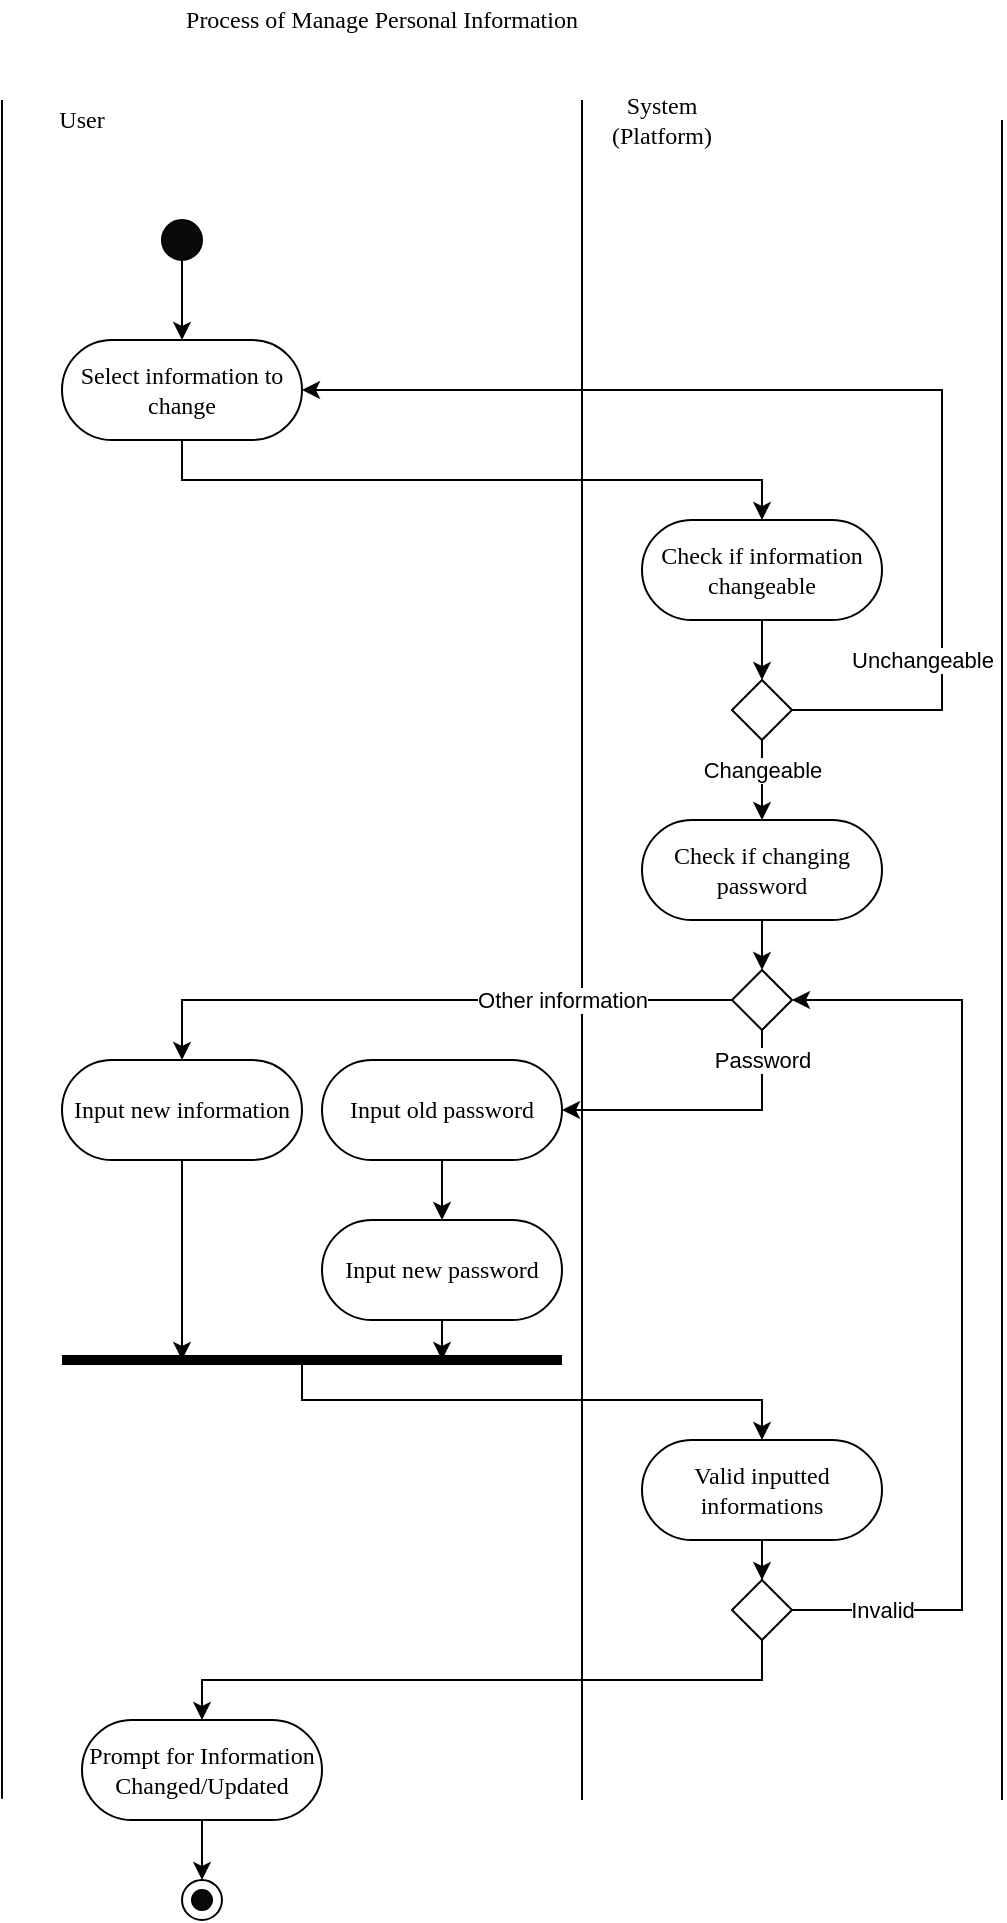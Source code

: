 <mxfile version="13.7.1" type="device"><diagram id="0EG7STp2EF_rGIm7eQaQ" name="Page-1"><mxGraphModel dx="1365" dy="705" grid="1" gridSize="10" guides="1" tooltips="1" connect="1" arrows="1" fold="1" page="1" pageScale="1" pageWidth="850" pageHeight="1100" math="0" shadow="0"><root><mxCell id="0"/><mxCell id="1" parent="0"/><mxCell id="br3GxOq8sKC3BMvjRoR--1" value="Process of Manage Personal Information" style="text;html=1;strokeColor=none;fillColor=none;align=center;verticalAlign=middle;whiteSpace=wrap;rounded=0;fontSize=12;fontFamily=Times New Roman;" parent="1" vertex="1"><mxGeometry x="50" y="50" width="380" height="20" as="geometry"/></mxCell><mxCell id="br3GxOq8sKC3BMvjRoR--2" value="User" style="text;html=1;strokeColor=none;fillColor=none;align=center;verticalAlign=middle;whiteSpace=wrap;rounded=0;fontSize=12;fontFamily=Times New Roman;" parent="1" vertex="1"><mxGeometry x="50" y="100" width="80" height="20" as="geometry"/></mxCell><mxCell id="br3GxOq8sKC3BMvjRoR--3" value="System (Platform)" style="text;html=1;strokeColor=none;fillColor=none;align=center;verticalAlign=middle;whiteSpace=wrap;rounded=0;fontSize=12;fontFamily=Times New Roman;" parent="1" vertex="1"><mxGeometry x="340" y="100" width="80" height="20" as="geometry"/></mxCell><mxCell id="br3GxOq8sKC3BMvjRoR--4" value="" style="endArrow=none;html=1;fontFamily=Times New Roman;fontSize=12;" parent="1" edge="1"><mxGeometry width="50" height="50" relative="1" as="geometry"><mxPoint x="50" y="949.429" as="sourcePoint"/><mxPoint x="50" y="100" as="targetPoint"/></mxGeometry></mxCell><mxCell id="br3GxOq8sKC3BMvjRoR--5" value="" style="endArrow=none;html=1;fontFamily=Times New Roman;fontSize=12;" parent="1" edge="1"><mxGeometry width="50" height="50" relative="1" as="geometry"><mxPoint x="340" y="950" as="sourcePoint"/><mxPoint x="340" y="100" as="targetPoint"/></mxGeometry></mxCell><mxCell id="br3GxOq8sKC3BMvjRoR--8" style="edgeStyle=orthogonalEdgeStyle;rounded=0;orthogonalLoop=1;jettySize=auto;html=1;exitX=0.5;exitY=1;exitDx=0;exitDy=0;fontFamily=Times New Roman;fontSize=12;" parent="1" source="br3GxOq8sKC3BMvjRoR--9" target="Nk5XH0BlxIZjdT5uVcar-24" edge="1"><mxGeometry relative="1" as="geometry"><mxPoint x="140" y="220" as="targetPoint"/></mxGeometry></mxCell><mxCell id="br3GxOq8sKC3BMvjRoR--9" value="" style="ellipse;whiteSpace=wrap;html=1;fontFamily=Times New Roman;fontSize=12;fillColor=#0A0A0A;" parent="1" vertex="1"><mxGeometry x="130" y="160" width="20" height="20" as="geometry"/></mxCell><mxCell id="br3GxOq8sKC3BMvjRoR--29" value="" style="endArrow=none;html=1;fontFamily=Times New Roman;fontSize=12;" parent="1" edge="1"><mxGeometry width="50" height="50" relative="1" as="geometry"><mxPoint x="550" y="950" as="sourcePoint"/><mxPoint x="550" y="110" as="targetPoint"/></mxGeometry></mxCell><mxCell id="Nk5XH0BlxIZjdT5uVcar-28" style="edgeStyle=orthogonalEdgeStyle;rounded=0;orthogonalLoop=1;jettySize=auto;html=1;exitX=0.5;exitY=1;exitDx=0;exitDy=0;" edge="1" parent="1" source="Nk5XH0BlxIZjdT5uVcar-24" target="Nk5XH0BlxIZjdT5uVcar-27"><mxGeometry relative="1" as="geometry"/></mxCell><mxCell id="Nk5XH0BlxIZjdT5uVcar-24" value="Select information to change" style="rounded=1;whiteSpace=wrap;html=1;fontFamily=Times New Roman;fontSize=12;arcSize=50;" vertex="1" parent="1"><mxGeometry x="80" y="220" width="120" height="50" as="geometry"/></mxCell><mxCell id="Nk5XH0BlxIZjdT5uVcar-25" value="" style="group" vertex="1" connectable="0" parent="1"><mxGeometry x="140" y="990" width="20" height="20" as="geometry"/></mxCell><mxCell id="br3GxOq8sKC3BMvjRoR--41" value="" style="ellipse;whiteSpace=wrap;html=1;fontFamily=Times New Roman;fontSize=12;fillColor=#FFFFFF;" parent="Nk5XH0BlxIZjdT5uVcar-25" vertex="1"><mxGeometry width="20" height="20" as="geometry"/></mxCell><mxCell id="br3GxOq8sKC3BMvjRoR--42" value="" style="ellipse;whiteSpace=wrap;html=1;fontFamily=Times New Roman;fontSize=12;fillColor=#0A0A0A;" parent="Nk5XH0BlxIZjdT5uVcar-25" vertex="1"><mxGeometry x="5" y="5" width="10" height="10" as="geometry"/></mxCell><mxCell id="Nk5XH0BlxIZjdT5uVcar-31" style="edgeStyle=orthogonalEdgeStyle;rounded=0;orthogonalLoop=1;jettySize=auto;html=1;exitX=0.5;exitY=1;exitDx=0;exitDy=0;entryX=0.5;entryY=0;entryDx=0;entryDy=0;" edge="1" parent="1" source="Nk5XH0BlxIZjdT5uVcar-27" target="Nk5XH0BlxIZjdT5uVcar-30"><mxGeometry relative="1" as="geometry"/></mxCell><mxCell id="Nk5XH0BlxIZjdT5uVcar-27" value="Check if information changeable" style="rounded=1;whiteSpace=wrap;html=1;fontFamily=Times New Roman;fontSize=12;arcSize=50;" vertex="1" parent="1"><mxGeometry x="370" y="310" width="120" height="50" as="geometry"/></mxCell><mxCell id="Nk5XH0BlxIZjdT5uVcar-34" style="edgeStyle=orthogonalEdgeStyle;rounded=0;orthogonalLoop=1;jettySize=auto;html=1;exitX=1;exitY=0.5;exitDx=0;exitDy=0;entryX=1;entryY=0.5;entryDx=0;entryDy=0;" edge="1" parent="1" source="Nk5XH0BlxIZjdT5uVcar-30" target="Nk5XH0BlxIZjdT5uVcar-24"><mxGeometry relative="1" as="geometry"><Array as="points"><mxPoint x="520" y="405"/><mxPoint x="520" y="245"/></Array></mxGeometry></mxCell><mxCell id="Nk5XH0BlxIZjdT5uVcar-35" value="Unchangeable" style="edgeLabel;html=1;align=center;verticalAlign=middle;resizable=0;points=[];" vertex="1" connectable="0" parent="Nk5XH0BlxIZjdT5uVcar-34"><mxGeometry x="-0.84" y="2" relative="1" as="geometry"><mxPoint x="20.71" y="-23" as="offset"/></mxGeometry></mxCell><mxCell id="Nk5XH0BlxIZjdT5uVcar-37" style="edgeStyle=orthogonalEdgeStyle;rounded=0;orthogonalLoop=1;jettySize=auto;html=1;exitX=0.5;exitY=1;exitDx=0;exitDy=0;entryX=0.5;entryY=0;entryDx=0;entryDy=0;" edge="1" parent="1" source="Nk5XH0BlxIZjdT5uVcar-30" target="Nk5XH0BlxIZjdT5uVcar-36"><mxGeometry relative="1" as="geometry"/></mxCell><mxCell id="Nk5XH0BlxIZjdT5uVcar-38" value="Changeable" style="edgeLabel;html=1;align=center;verticalAlign=middle;resizable=0;points=[];" vertex="1" connectable="0" parent="Nk5XH0BlxIZjdT5uVcar-37"><mxGeometry x="-0.276" y="-2" relative="1" as="geometry"><mxPoint x="2" as="offset"/></mxGeometry></mxCell><mxCell id="Nk5XH0BlxIZjdT5uVcar-30" value="" style="rhombus;whiteSpace=wrap;html=1;" vertex="1" parent="1"><mxGeometry x="415" y="390" width="30" height="30" as="geometry"/></mxCell><mxCell id="Nk5XH0BlxIZjdT5uVcar-40" style="edgeStyle=orthogonalEdgeStyle;rounded=0;orthogonalLoop=1;jettySize=auto;html=1;exitX=0.5;exitY=1;exitDx=0;exitDy=0;" edge="1" parent="1" source="Nk5XH0BlxIZjdT5uVcar-36" target="Nk5XH0BlxIZjdT5uVcar-39"><mxGeometry relative="1" as="geometry"/></mxCell><mxCell id="Nk5XH0BlxIZjdT5uVcar-36" value="Check if changing password" style="rounded=1;whiteSpace=wrap;html=1;fontFamily=Times New Roman;fontSize=12;arcSize=50;" vertex="1" parent="1"><mxGeometry x="370" y="460" width="120" height="50" as="geometry"/></mxCell><mxCell id="Nk5XH0BlxIZjdT5uVcar-41" style="edgeStyle=orthogonalEdgeStyle;rounded=0;orthogonalLoop=1;jettySize=auto;html=1;exitX=0;exitY=0.5;exitDx=0;exitDy=0;" edge="1" parent="1" source="Nk5XH0BlxIZjdT5uVcar-39" target="Nk5XH0BlxIZjdT5uVcar-42"><mxGeometry relative="1" as="geometry"><mxPoint x="100" y="580" as="targetPoint"/></mxGeometry></mxCell><mxCell id="Nk5XH0BlxIZjdT5uVcar-47" value="Other information" style="edgeLabel;html=1;align=center;verticalAlign=middle;resizable=0;points=[];" vertex="1" connectable="0" parent="Nk5XH0BlxIZjdT5uVcar-41"><mxGeometry x="-0.667" y="-2" relative="1" as="geometry"><mxPoint x="-34.05" y="2" as="offset"/></mxGeometry></mxCell><mxCell id="Nk5XH0BlxIZjdT5uVcar-44" style="edgeStyle=orthogonalEdgeStyle;rounded=0;orthogonalLoop=1;jettySize=auto;html=1;exitX=0.5;exitY=1;exitDx=0;exitDy=0;entryX=1;entryY=0.5;entryDx=0;entryDy=0;" edge="1" parent="1" source="Nk5XH0BlxIZjdT5uVcar-39" target="Nk5XH0BlxIZjdT5uVcar-43"><mxGeometry relative="1" as="geometry"/></mxCell><mxCell id="Nk5XH0BlxIZjdT5uVcar-46" value="Password" style="edgeLabel;html=1;align=center;verticalAlign=middle;resizable=0;points=[];" vertex="1" connectable="0" parent="Nk5XH0BlxIZjdT5uVcar-44"><mxGeometry x="-0.79" relative="1" as="geometry"><mxPoint as="offset"/></mxGeometry></mxCell><mxCell id="Nk5XH0BlxIZjdT5uVcar-39" value="" style="rhombus;whiteSpace=wrap;html=1;" vertex="1" parent="1"><mxGeometry x="415" y="535" width="30" height="30" as="geometry"/></mxCell><mxCell id="Nk5XH0BlxIZjdT5uVcar-48" style="edgeStyle=orthogonalEdgeStyle;rounded=0;orthogonalLoop=1;jettySize=auto;html=1;exitX=0.5;exitY=1;exitDx=0;exitDy=0;" edge="1" parent="1" source="Nk5XH0BlxIZjdT5uVcar-42"><mxGeometry relative="1" as="geometry"><mxPoint x="140" y="730" as="targetPoint"/></mxGeometry></mxCell><mxCell id="Nk5XH0BlxIZjdT5uVcar-42" value="Input new information" style="rounded=1;whiteSpace=wrap;html=1;fontFamily=Times New Roman;fontSize=12;arcSize=50;" vertex="1" parent="1"><mxGeometry x="80" y="580" width="120" height="50" as="geometry"/></mxCell><mxCell id="Nk5XH0BlxIZjdT5uVcar-49" style="edgeStyle=orthogonalEdgeStyle;rounded=0;orthogonalLoop=1;jettySize=auto;html=1;exitX=0.5;exitY=1;exitDx=0;exitDy=0;" edge="1" parent="1" source="Nk5XH0BlxIZjdT5uVcar-43" target="Nk5XH0BlxIZjdT5uVcar-50"><mxGeometry relative="1" as="geometry"><mxPoint x="270" y="680.0" as="targetPoint"/></mxGeometry></mxCell><mxCell id="Nk5XH0BlxIZjdT5uVcar-43" value="Input old password" style="rounded=1;whiteSpace=wrap;html=1;fontFamily=Times New Roman;fontSize=12;arcSize=50;" vertex="1" parent="1"><mxGeometry x="210" y="580" width="120" height="50" as="geometry"/></mxCell><mxCell id="Nk5XH0BlxIZjdT5uVcar-54" style="edgeStyle=orthogonalEdgeStyle;rounded=0;orthogonalLoop=1;jettySize=auto;html=1;exitX=0.5;exitY=1;exitDx=0;exitDy=0;" edge="1" parent="1" source="Nk5XH0BlxIZjdT5uVcar-50"><mxGeometry relative="1" as="geometry"><mxPoint x="270" y="730" as="targetPoint"/></mxGeometry></mxCell><mxCell id="Nk5XH0BlxIZjdT5uVcar-50" value="Input new password" style="rounded=1;whiteSpace=wrap;html=1;fontFamily=Times New Roman;fontSize=12;arcSize=50;" vertex="1" parent="1"><mxGeometry x="210" y="660" width="120" height="50" as="geometry"/></mxCell><mxCell id="Nk5XH0BlxIZjdT5uVcar-58" style="edgeStyle=orthogonalEdgeStyle;rounded=0;orthogonalLoop=1;jettySize=auto;html=1;exitX=0.5;exitY=1;exitDx=0;exitDy=0;strokeWidth=1;" edge="1" parent="1" source="Nk5XH0BlxIZjdT5uVcar-53" target="Nk5XH0BlxIZjdT5uVcar-57"><mxGeometry relative="1" as="geometry"/></mxCell><mxCell id="Nk5XH0BlxIZjdT5uVcar-53" value="Valid inputted informations" style="rounded=1;whiteSpace=wrap;html=1;fontFamily=Times New Roman;fontSize=12;arcSize=50;" vertex="1" parent="1"><mxGeometry x="370" y="770" width="120" height="50" as="geometry"/></mxCell><mxCell id="Nk5XH0BlxIZjdT5uVcar-55" value="" style="endArrow=none;html=1;strokeWidth=5;" edge="1" parent="1"><mxGeometry width="50" height="50" relative="1" as="geometry"><mxPoint x="80" y="730" as="sourcePoint"/><mxPoint x="330" y="730" as="targetPoint"/></mxGeometry></mxCell><mxCell id="Nk5XH0BlxIZjdT5uVcar-56" value="" style="endArrow=classic;html=1;strokeWidth=1;edgeStyle=orthogonalEdgeStyle;rounded=0;entryX=0.5;entryY=0;entryDx=0;entryDy=0;" edge="1" parent="1" target="Nk5XH0BlxIZjdT5uVcar-53"><mxGeometry width="50" height="50" relative="1" as="geometry"><mxPoint x="200" y="730" as="sourcePoint"/><mxPoint x="200" y="790" as="targetPoint"/><Array as="points"><mxPoint x="200" y="750"/><mxPoint x="430" y="750"/></Array></mxGeometry></mxCell><mxCell id="Nk5XH0BlxIZjdT5uVcar-59" style="edgeStyle=orthogonalEdgeStyle;rounded=0;orthogonalLoop=1;jettySize=auto;html=1;exitX=1;exitY=0.5;exitDx=0;exitDy=0;entryX=1;entryY=0.5;entryDx=0;entryDy=0;strokeWidth=1;" edge="1" parent="1" source="Nk5XH0BlxIZjdT5uVcar-57" target="Nk5XH0BlxIZjdT5uVcar-39"><mxGeometry relative="1" as="geometry"><Array as="points"><mxPoint x="530" y="855"/><mxPoint x="530" y="550"/></Array></mxGeometry></mxCell><mxCell id="Nk5XH0BlxIZjdT5uVcar-60" value="Invalid" style="edgeLabel;html=1;align=center;verticalAlign=middle;resizable=0;points=[];" vertex="1" connectable="0" parent="Nk5XH0BlxIZjdT5uVcar-59"><mxGeometry x="-0.919" relative="1" as="geometry"><mxPoint x="25.95" as="offset"/></mxGeometry></mxCell><mxCell id="Nk5XH0BlxIZjdT5uVcar-64" style="edgeStyle=orthogonalEdgeStyle;rounded=0;orthogonalLoop=1;jettySize=auto;html=1;exitX=0.5;exitY=1;exitDx=0;exitDy=0;entryX=0.5;entryY=0;entryDx=0;entryDy=0;strokeWidth=1;" edge="1" parent="1" source="Nk5XH0BlxIZjdT5uVcar-57" target="Nk5XH0BlxIZjdT5uVcar-63"><mxGeometry relative="1" as="geometry"/></mxCell><mxCell id="Nk5XH0BlxIZjdT5uVcar-57" value="" style="rhombus;whiteSpace=wrap;html=1;" vertex="1" parent="1"><mxGeometry x="415" y="840" width="30" height="30" as="geometry"/></mxCell><mxCell id="Nk5XH0BlxIZjdT5uVcar-66" style="edgeStyle=orthogonalEdgeStyle;rounded=0;orthogonalLoop=1;jettySize=auto;html=1;exitX=0.5;exitY=1;exitDx=0;exitDy=0;entryX=0.5;entryY=0;entryDx=0;entryDy=0;strokeWidth=1;" edge="1" parent="1" source="Nk5XH0BlxIZjdT5uVcar-63" target="br3GxOq8sKC3BMvjRoR--41"><mxGeometry relative="1" as="geometry"/></mxCell><mxCell id="Nk5XH0BlxIZjdT5uVcar-63" value="Prompt for Information Changed/Updated" style="rounded=1;whiteSpace=wrap;html=1;fontFamily=Times New Roman;fontSize=12;arcSize=50;" vertex="1" parent="1"><mxGeometry x="90" y="910" width="120" height="50" as="geometry"/></mxCell></root></mxGraphModel></diagram></mxfile>